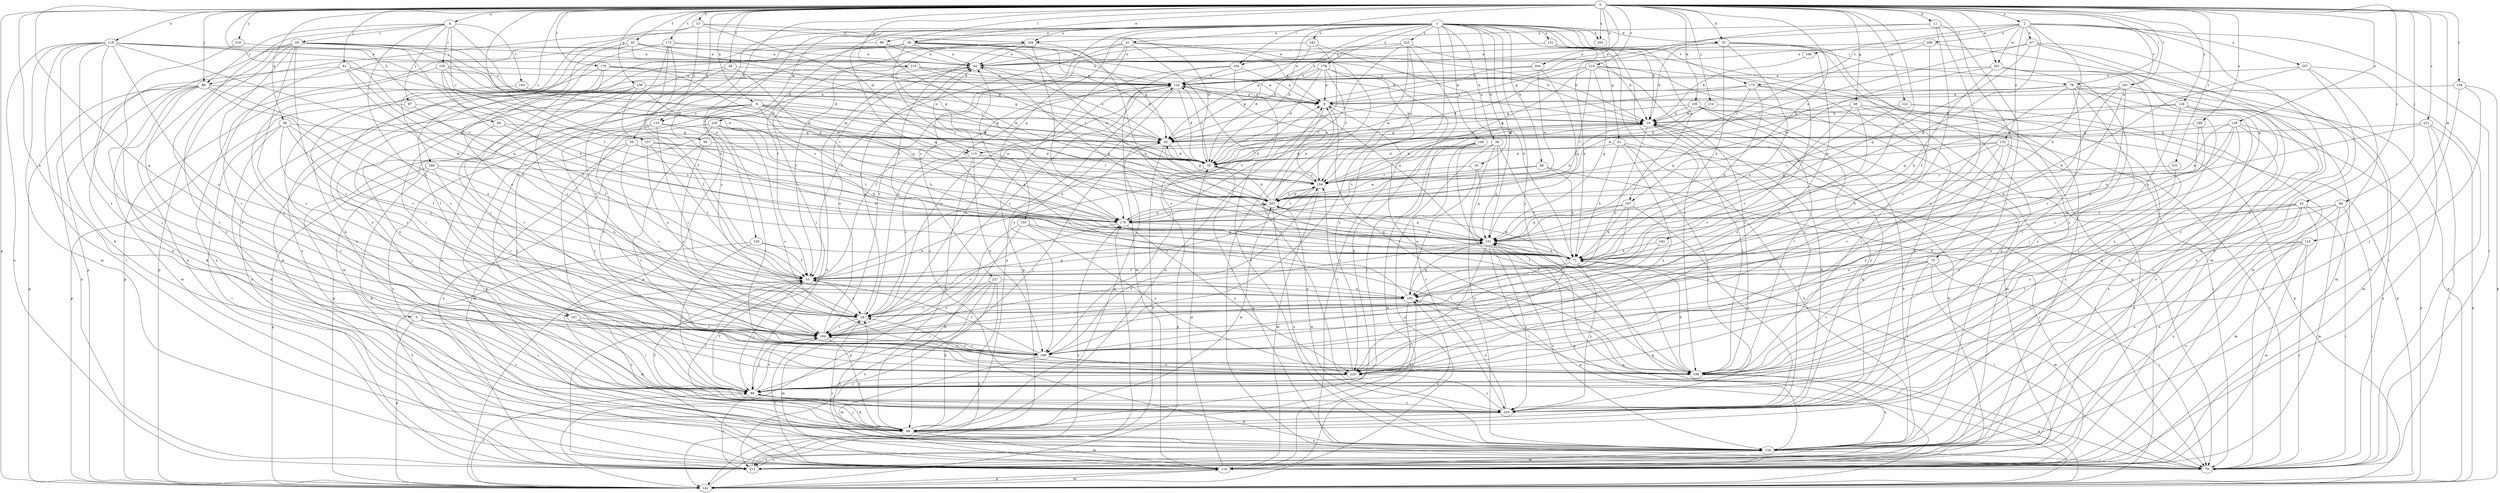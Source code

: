 strict digraph  {
0;
1;
2;
4;
5;
8;
9;
11;
13;
16;
18;
23;
25;
26;
33;
35;
38;
39;
41;
44;
45;
48;
53;
55;
56;
60;
61;
62;
64;
66;
67;
71;
75;
78;
79;
81;
84;
86;
87;
88;
94;
98;
99;
101;
104;
106;
108;
114;
115;
116;
118;
122;
124;
126;
128;
129;
131;
132;
133;
134;
138;
142;
147;
149;
150;
151;
154;
157;
158;
159;
162;
166;
167;
168;
170;
172;
175;
176;
178;
182;
184;
185;
189;
191;
193;
194;
195;
201;
203;
204;
205;
207;
208;
212;
214;
215;
216;
219;
220;
221;
222;
226;
227;
229;
0 -> 2  [label=a];
0 -> 4  [label=a];
0 -> 5  [label=a];
0 -> 8  [label=a];
0 -> 9  [label=a];
0 -> 11  [label=b];
0 -> 13  [label=b];
0 -> 23  [label=c];
0 -> 33  [label=d];
0 -> 38  [label=e];
0 -> 45  [label=f];
0 -> 48  [label=f];
0 -> 55  [label=g];
0 -> 56  [label=g];
0 -> 60  [label=g];
0 -> 64  [label=h];
0 -> 75  [label=i];
0 -> 78  [label=i];
0 -> 81  [label=j];
0 -> 84  [label=j];
0 -> 86  [label=j];
0 -> 94  [label=k];
0 -> 99  [label=l];
0 -> 101  [label=l];
0 -> 104  [label=l];
0 -> 114  [label=m];
0 -> 118  [label=n];
0 -> 122  [label=n];
0 -> 126  [label=o];
0 -> 128  [label=o];
0 -> 138  [label=p];
0 -> 142  [label=p];
0 -> 147  [label=q];
0 -> 154  [label=r];
0 -> 157  [label=r];
0 -> 162  [label=s];
0 -> 166  [label=s];
0 -> 167  [label=s];
0 -> 170  [label=t];
0 -> 172  [label=t];
0 -> 189  [label=v];
0 -> 191  [label=v];
0 -> 195  [label=w];
0 -> 201  [label=w];
0 -> 204  [label=x];
0 -> 205  [label=x];
0 -> 214  [label=y];
0 -> 215  [label=y];
0 -> 216  [label=y];
0 -> 219  [label=y];
0 -> 221  [label=z];
1 -> 16  [label=b];
1 -> 18  [label=b];
1 -> 33  [label=d];
1 -> 35  [label=d];
1 -> 38  [label=e];
1 -> 39  [label=e];
1 -> 41  [label=e];
1 -> 53  [label=f];
1 -> 61  [label=g];
1 -> 62  [label=g];
1 -> 66  [label=h];
1 -> 78  [label=i];
1 -> 86  [label=j];
1 -> 129  [label=o];
1 -> 131  [label=o];
1 -> 147  [label=q];
1 -> 149  [label=q];
1 -> 150  [label=q];
1 -> 151  [label=q];
1 -> 167  [label=s];
1 -> 168  [label=s];
1 -> 175  [label=t];
1 -> 178  [label=u];
1 -> 182  [label=u];
1 -> 184  [label=u];
1 -> 205  [label=x];
1 -> 220  [label=y];
1 -> 222  [label=z];
1 -> 226  [label=z];
1 -> 227  [label=z];
2 -> 67  [label=h];
2 -> 71  [label=h];
2 -> 79  [label=i];
2 -> 104  [label=l];
2 -> 106  [label=l];
2 -> 132  [label=o];
2 -> 151  [label=q];
2 -> 175  [label=t];
2 -> 191  [label=v];
2 -> 201  [label=w];
2 -> 207  [label=x];
2 -> 208  [label=x];
2 -> 212  [label=x];
4 -> 25  [label=c];
4 -> 26  [label=c];
4 -> 35  [label=d];
4 -> 86  [label=j];
4 -> 87  [label=j];
4 -> 157  [label=r];
4 -> 158  [label=r];
4 -> 193  [label=v];
4 -> 229  [label=z];
5 -> 88  [label=j];
5 -> 142  [label=p];
5 -> 194  [label=v];
5 -> 229  [label=z];
8 -> 35  [label=d];
8 -> 62  [label=g];
8 -> 71  [label=h];
8 -> 88  [label=j];
8 -> 115  [label=m];
8 -> 133  [label=o];
8 -> 142  [label=p];
8 -> 168  [label=s];
8 -> 203  [label=w];
9 -> 18  [label=b];
9 -> 79  [label=i];
9 -> 108  [label=l];
11 -> 62  [label=g];
11 -> 108  [label=l];
11 -> 168  [label=s];
11 -> 184  [label=u];
11 -> 220  [label=y];
13 -> 35  [label=d];
13 -> 98  [label=k];
13 -> 108  [label=l];
13 -> 115  [label=m];
13 -> 133  [label=o];
13 -> 184  [label=u];
16 -> 151  [label=q];
16 -> 159  [label=r];
16 -> 185  [label=u];
18 -> 62  [label=g];
18 -> 98  [label=k];
18 -> 108  [label=l];
18 -> 115  [label=m];
18 -> 185  [label=u];
23 -> 79  [label=i];
23 -> 116  [label=m];
23 -> 134  [label=o];
23 -> 168  [label=s];
23 -> 176  [label=t];
23 -> 185  [label=u];
23 -> 212  [label=x];
25 -> 9  [label=a];
25 -> 35  [label=d];
25 -> 44  [label=e];
25 -> 71  [label=h];
25 -> 142  [label=p];
25 -> 168  [label=s];
25 -> 194  [label=v];
25 -> 203  [label=w];
25 -> 212  [label=x];
25 -> 220  [label=y];
25 -> 229  [label=z];
26 -> 44  [label=e];
26 -> 116  [label=m];
26 -> 124  [label=n];
26 -> 194  [label=v];
33 -> 18  [label=b];
33 -> 44  [label=e];
33 -> 71  [label=h];
33 -> 134  [label=o];
33 -> 185  [label=u];
33 -> 212  [label=x];
33 -> 220  [label=y];
35 -> 124  [label=n];
35 -> 134  [label=o];
35 -> 142  [label=p];
35 -> 159  [label=r];
38 -> 18  [label=b];
38 -> 26  [label=c];
38 -> 35  [label=d];
38 -> 44  [label=e];
38 -> 62  [label=g];
38 -> 88  [label=j];
38 -> 116  [label=m];
38 -> 151  [label=q];
38 -> 176  [label=t];
38 -> 203  [label=w];
39 -> 35  [label=d];
39 -> 88  [label=j];
39 -> 108  [label=l];
39 -> 134  [label=o];
39 -> 142  [label=p];
39 -> 151  [label=q];
41 -> 9  [label=a];
41 -> 44  [label=e];
41 -> 53  [label=f];
41 -> 142  [label=p];
41 -> 168  [label=s];
41 -> 194  [label=v];
41 -> 229  [label=z];
44 -> 124  [label=n];
44 -> 142  [label=p];
44 -> 151  [label=q];
44 -> 212  [label=x];
45 -> 18  [label=b];
45 -> 26  [label=c];
45 -> 44  [label=e];
45 -> 62  [label=g];
45 -> 142  [label=p];
45 -> 159  [label=r];
45 -> 212  [label=x];
48 -> 116  [label=m];
48 -> 124  [label=n];
48 -> 134  [label=o];
48 -> 151  [label=q];
53 -> 9  [label=a];
53 -> 26  [label=c];
53 -> 88  [label=j];
53 -> 116  [label=m];
53 -> 151  [label=q];
53 -> 185  [label=u];
55 -> 35  [label=d];
55 -> 71  [label=h];
55 -> 88  [label=j];
55 -> 98  [label=k];
55 -> 194  [label=v];
56 -> 26  [label=c];
56 -> 53  [label=f];
56 -> 62  [label=g];
56 -> 79  [label=i];
56 -> 98  [label=k];
56 -> 185  [label=u];
60 -> 18  [label=b];
60 -> 108  [label=l];
60 -> 142  [label=p];
60 -> 168  [label=s];
60 -> 194  [label=v];
61 -> 35  [label=d];
61 -> 71  [label=h];
61 -> 79  [label=i];
61 -> 134  [label=o];
61 -> 220  [label=y];
61 -> 229  [label=z];
62 -> 35  [label=d];
62 -> 44  [label=e];
62 -> 71  [label=h];
62 -> 88  [label=j];
62 -> 212  [label=x];
64 -> 62  [label=g];
64 -> 88  [label=j];
64 -> 176  [label=t];
66 -> 71  [label=h];
66 -> 79  [label=i];
66 -> 159  [label=r];
66 -> 203  [label=w];
67 -> 44  [label=e];
67 -> 116  [label=m];
67 -> 134  [label=o];
67 -> 151  [label=q];
67 -> 159  [label=r];
67 -> 229  [label=z];
71 -> 53  [label=f];
71 -> 79  [label=i];
71 -> 203  [label=w];
71 -> 229  [label=z];
75 -> 53  [label=f];
75 -> 79  [label=i];
75 -> 108  [label=l];
75 -> 116  [label=m];
75 -> 194  [label=v];
75 -> 229  [label=z];
78 -> 9  [label=a];
78 -> 88  [label=j];
78 -> 98  [label=k];
78 -> 108  [label=l];
78 -> 142  [label=p];
78 -> 168  [label=s];
78 -> 203  [label=w];
78 -> 212  [label=x];
79 -> 26  [label=c];
79 -> 151  [label=q];
81 -> 35  [label=d];
81 -> 53  [label=f];
81 -> 98  [label=k];
81 -> 124  [label=n];
81 -> 151  [label=q];
81 -> 194  [label=v];
84 -> 79  [label=i];
84 -> 108  [label=l];
84 -> 116  [label=m];
84 -> 134  [label=o];
84 -> 176  [label=t];
86 -> 9  [label=a];
86 -> 26  [label=c];
86 -> 98  [label=k];
86 -> 116  [label=m];
86 -> 142  [label=p];
86 -> 168  [label=s];
86 -> 185  [label=u];
86 -> 212  [label=x];
87 -> 18  [label=b];
87 -> 53  [label=f];
87 -> 142  [label=p];
88 -> 53  [label=f];
88 -> 98  [label=k];
88 -> 194  [label=v];
88 -> 212  [label=x];
88 -> 229  [label=z];
94 -> 35  [label=d];
94 -> 108  [label=l];
94 -> 194  [label=v];
98 -> 9  [label=a];
98 -> 53  [label=f];
98 -> 62  [label=g];
98 -> 88  [label=j];
98 -> 116  [label=m];
98 -> 124  [label=n];
98 -> 134  [label=o];
98 -> 203  [label=w];
99 -> 44  [label=e];
99 -> 124  [label=n];
99 -> 134  [label=o];
99 -> 203  [label=w];
101 -> 159  [label=r];
101 -> 220  [label=y];
104 -> 9  [label=a];
104 -> 26  [label=c];
104 -> 116  [label=m];
104 -> 124  [label=n];
104 -> 134  [label=o];
106 -> 18  [label=b];
108 -> 9  [label=a];
108 -> 71  [label=h];
108 -> 134  [label=o];
108 -> 142  [label=p];
114 -> 71  [label=h];
114 -> 79  [label=i];
114 -> 108  [label=l];
114 -> 116  [label=m];
114 -> 134  [label=o];
114 -> 185  [label=u];
115 -> 18  [label=b];
115 -> 26  [label=c];
115 -> 44  [label=e];
115 -> 98  [label=k];
115 -> 151  [label=q];
115 -> 159  [label=r];
115 -> 168  [label=s];
116 -> 18  [label=b];
116 -> 35  [label=d];
116 -> 142  [label=p];
116 -> 185  [label=u];
116 -> 194  [label=v];
118 -> 26  [label=c];
118 -> 44  [label=e];
118 -> 71  [label=h];
118 -> 79  [label=i];
118 -> 98  [label=k];
118 -> 116  [label=m];
118 -> 168  [label=s];
118 -> 176  [label=t];
118 -> 194  [label=v];
118 -> 203  [label=w];
118 -> 212  [label=x];
122 -> 18  [label=b];
122 -> 79  [label=i];
122 -> 151  [label=q];
122 -> 212  [label=x];
124 -> 9  [label=a];
124 -> 26  [label=c];
124 -> 35  [label=d];
124 -> 53  [label=f];
124 -> 168  [label=s];
124 -> 194  [label=v];
126 -> 18  [label=b];
126 -> 88  [label=j];
126 -> 116  [label=m];
126 -> 203  [label=w];
126 -> 220  [label=y];
126 -> 229  [label=z];
128 -> 26  [label=c];
128 -> 62  [label=g];
128 -> 108  [label=l];
128 -> 142  [label=p];
128 -> 151  [label=q];
128 -> 203  [label=w];
128 -> 229  [label=z];
129 -> 53  [label=f];
129 -> 71  [label=h];
129 -> 88  [label=j];
129 -> 212  [label=x];
131 -> 44  [label=e];
131 -> 71  [label=h];
131 -> 79  [label=i];
131 -> 108  [label=l];
131 -> 124  [label=n];
131 -> 229  [label=z];
132 -> 35  [label=d];
132 -> 71  [label=h];
132 -> 79  [label=i];
132 -> 159  [label=r];
132 -> 194  [label=v];
132 -> 212  [label=x];
132 -> 220  [label=y];
133 -> 26  [label=c];
133 -> 62  [label=g];
133 -> 71  [label=h];
133 -> 134  [label=o];
133 -> 220  [label=y];
134 -> 18  [label=b];
134 -> 26  [label=c];
134 -> 79  [label=i];
134 -> 116  [label=m];
134 -> 151  [label=q];
134 -> 203  [label=w];
134 -> 212  [label=x];
138 -> 9  [label=a];
138 -> 53  [label=f];
138 -> 168  [label=s];
138 -> 176  [label=t];
138 -> 212  [label=x];
138 -> 220  [label=y];
142 -> 88  [label=j];
142 -> 116  [label=m];
142 -> 151  [label=q];
142 -> 176  [label=t];
147 -> 88  [label=j];
147 -> 194  [label=v];
147 -> 229  [label=z];
149 -> 35  [label=d];
149 -> 108  [label=l];
149 -> 116  [label=m];
149 -> 176  [label=t];
149 -> 229  [label=z];
150 -> 98  [label=k];
150 -> 108  [label=l];
150 -> 142  [label=p];
150 -> 151  [label=q];
150 -> 220  [label=y];
151 -> 71  [label=h];
151 -> 124  [label=n];
151 -> 134  [label=o];
151 -> 142  [label=p];
151 -> 194  [label=v];
151 -> 220  [label=y];
151 -> 229  [label=z];
154 -> 9  [label=a];
154 -> 88  [label=j];
154 -> 134  [label=o];
154 -> 142  [label=p];
157 -> 35  [label=d];
157 -> 53  [label=f];
157 -> 176  [label=t];
157 -> 185  [label=u];
158 -> 53  [label=f];
158 -> 62  [label=g];
158 -> 124  [label=n];
158 -> 142  [label=p];
158 -> 176  [label=t];
158 -> 203  [label=w];
159 -> 18  [label=b];
159 -> 26  [label=c];
159 -> 62  [label=g];
159 -> 116  [label=m];
159 -> 124  [label=n];
159 -> 176  [label=t];
159 -> 203  [label=w];
162 -> 71  [label=h];
162 -> 194  [label=v];
166 -> 98  [label=k];
166 -> 142  [label=p];
166 -> 159  [label=r];
166 -> 185  [label=u];
166 -> 194  [label=v];
167 -> 71  [label=h];
167 -> 151  [label=q];
167 -> 176  [label=t];
167 -> 194  [label=v];
167 -> 229  [label=z];
168 -> 53  [label=f];
168 -> 108  [label=l];
168 -> 116  [label=m];
168 -> 159  [label=r];
168 -> 194  [label=v];
168 -> 220  [label=y];
170 -> 26  [label=c];
170 -> 62  [label=g];
170 -> 124  [label=n];
170 -> 176  [label=t];
170 -> 220  [label=y];
170 -> 229  [label=z];
172 -> 18  [label=b];
172 -> 44  [label=e];
172 -> 53  [label=f];
172 -> 71  [label=h];
172 -> 108  [label=l];
172 -> 194  [label=v];
175 -> 9  [label=a];
175 -> 26  [label=c];
175 -> 62  [label=g];
175 -> 71  [label=h];
175 -> 151  [label=q];
175 -> 212  [label=x];
176 -> 151  [label=q];
176 -> 194  [label=v];
176 -> 203  [label=w];
176 -> 220  [label=y];
178 -> 9  [label=a];
178 -> 35  [label=d];
178 -> 62  [label=g];
178 -> 98  [label=k];
178 -> 124  [label=n];
178 -> 159  [label=r];
178 -> 220  [label=y];
182 -> 35  [label=d];
182 -> 44  [label=e];
182 -> 53  [label=f];
182 -> 71  [label=h];
184 -> 44  [label=e];
184 -> 53  [label=f];
184 -> 71  [label=h];
184 -> 88  [label=j];
184 -> 134  [label=o];
184 -> 176  [label=t];
185 -> 26  [label=c];
185 -> 44  [label=e];
185 -> 88  [label=j];
185 -> 98  [label=k];
185 -> 108  [label=l];
185 -> 151  [label=q];
189 -> 62  [label=g];
189 -> 71  [label=h];
189 -> 185  [label=u];
191 -> 9  [label=a];
191 -> 26  [label=c];
191 -> 116  [label=m];
191 -> 151  [label=q];
191 -> 168  [label=s];
191 -> 185  [label=u];
193 -> 9  [label=a];
193 -> 229  [label=z];
194 -> 44  [label=e];
194 -> 88  [label=j];
194 -> 98  [label=k];
194 -> 168  [label=s];
195 -> 18  [label=b];
195 -> 35  [label=d];
195 -> 62  [label=g];
195 -> 79  [label=i];
195 -> 108  [label=l];
195 -> 116  [label=m];
195 -> 229  [label=z];
201 -> 71  [label=h];
201 -> 88  [label=j];
201 -> 124  [label=n];
201 -> 203  [label=w];
201 -> 220  [label=y];
201 -> 229  [label=z];
203 -> 9  [label=a];
203 -> 18  [label=b];
203 -> 35  [label=d];
203 -> 134  [label=o];
203 -> 151  [label=q];
203 -> 159  [label=r];
203 -> 176  [label=t];
204 -> 62  [label=g];
204 -> 124  [label=n];
204 -> 151  [label=q];
204 -> 203  [label=w];
207 -> 71  [label=h];
207 -> 79  [label=i];
207 -> 116  [label=m];
207 -> 124  [label=n];
207 -> 134  [label=o];
208 -> 44  [label=e];
208 -> 53  [label=f];
208 -> 79  [label=i];
208 -> 159  [label=r];
212 -> 134  [label=o];
212 -> 176  [label=t];
214 -> 18  [label=b];
214 -> 35  [label=d];
214 -> 142  [label=p];
215 -> 9  [label=a];
215 -> 124  [label=n];
215 -> 159  [label=r];
215 -> 194  [label=v];
215 -> 203  [label=w];
216 -> 44  [label=e];
216 -> 88  [label=j];
219 -> 35  [label=d];
219 -> 98  [label=k];
219 -> 108  [label=l];
219 -> 124  [label=n];
219 -> 142  [label=p];
219 -> 151  [label=q];
219 -> 159  [label=r];
219 -> 176  [label=t];
220 -> 26  [label=c];
220 -> 88  [label=j];
220 -> 159  [label=r];
221 -> 62  [label=g];
221 -> 79  [label=i];
221 -> 142  [label=p];
221 -> 151  [label=q];
221 -> 212  [label=x];
222 -> 18  [label=b];
222 -> 44  [label=e];
222 -> 79  [label=i];
222 -> 124  [label=n];
222 -> 159  [label=r];
222 -> 176  [label=t];
222 -> 203  [label=w];
226 -> 62  [label=g];
226 -> 108  [label=l];
226 -> 116  [label=m];
226 -> 168  [label=s];
226 -> 176  [label=t];
226 -> 212  [label=x];
227 -> 88  [label=j];
227 -> 98  [label=k];
227 -> 142  [label=p];
227 -> 185  [label=u];
227 -> 194  [label=v];
227 -> 212  [label=x];
229 -> 18  [label=b];
229 -> 53  [label=f];
229 -> 98  [label=k];
229 -> 185  [label=u];
229 -> 220  [label=y];
}
